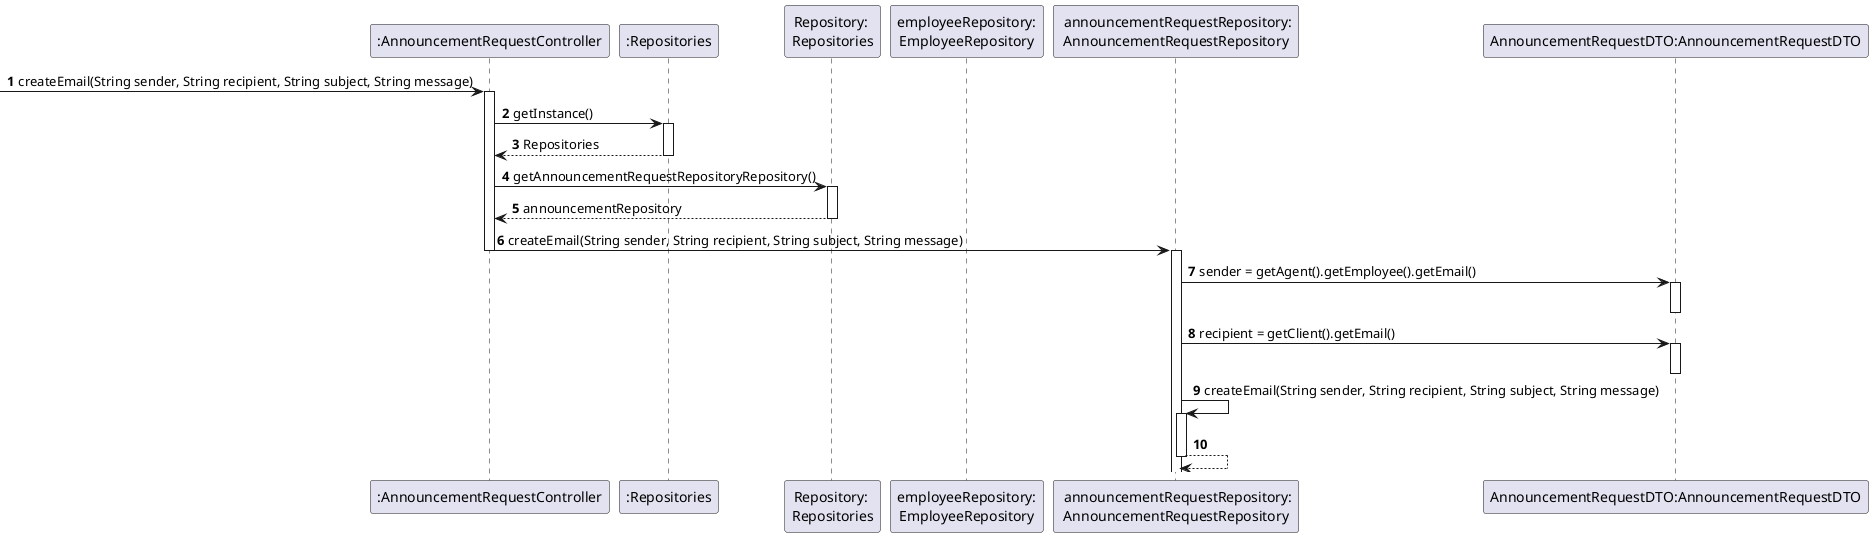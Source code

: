 @startuml
'https://plantuml.com/class-diagram


participant ":AnnouncementRequestController" as CTRL
participant ":Repositories" as MainRepository
participant "Repository: \nRepositories" as Repository
participant "employeeRepository:\nEmployeeRepository" as ER
participant " announcementRequestRepository:\nAnnouncementRequestRepository" as ARR


participant "AnnouncementRequestDTO:AnnouncementRequestDTO" as ARDTO


autonumber
 -> CTRL : createEmail(String sender, String recipient, String subject, String message)
    activate CTRL

     CTRL -> MainRepository : getInstance()
     activate MainRepository

      MainRepository -->CTRL : Repositories
     deactivate MainRepository


     CTRL -> Repository : getAnnouncementRequestRepositoryRepository()
     activate Repository

     Repository --> CTRL : announcementRepository
      deactivate Repository

    CTRL -> ARR:createEmail(String sender, String recipient, String subject, String message)
    deactivate CTRL
    activate ARR

    ARR -> ARDTO:sender = getAgent().getEmployee().getEmail()
    activate ARDTO
    deactivate ARDTO

     ARR -> ARDTO:recipient = getClient().getEmail()
     activate ARDTO
     deactivate ARDTO

     ARR -> ARR:createEmail(String sender, String recipient, String subject, String message)
    activate ARR

    ARR --> ARR
    deactivate ARR


@enduml